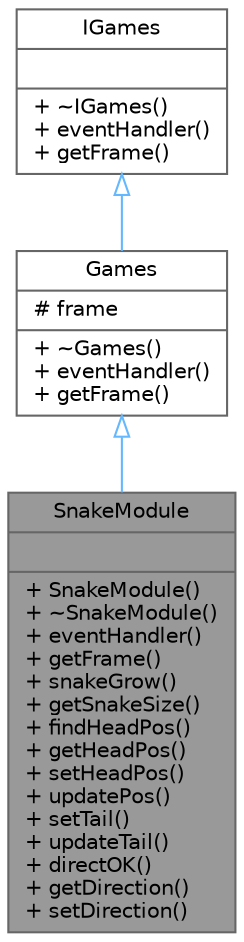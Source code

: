 digraph "SnakeModule"
{
 // LATEX_PDF_SIZE
  bgcolor="transparent";
  edge [fontname=Helvetica,fontsize=10,labelfontname=Helvetica,labelfontsize=10];
  node [fontname=Helvetica,fontsize=10,shape=box,height=0.2,width=0.4];
  Node1 [shape=record,label="{SnakeModule\n||+ SnakeModule()\l+ ~SnakeModule()\l+ eventHandler()\l+ getFrame()\l+ snakeGrow()\l+ getSnakeSize()\l+ findHeadPos()\l+ getHeadPos()\l+ setHeadPos()\l+ updatePos()\l+ setTail()\l+ updateTail()\l+ directOK()\l+ getDirection()\l+ setDirection()\l}",height=0.2,width=0.4,color="gray40", fillcolor="grey60", style="filled", fontcolor="black",tooltip=" "];
  Node2 -> Node1 [dir="back",color="steelblue1",style="solid",arrowtail="onormal"];
  Node2 [shape=record,label="{Games\n|# frame\l|+ ~Games()\l+ eventHandler()\l+ getFrame()\l}",height=0.2,width=0.4,color="gray40", fillcolor="white", style="filled",URL="$classGames.html",tooltip=" "];
  Node3 -> Node2 [dir="back",color="steelblue1",style="solid",arrowtail="onormal"];
  Node3 [shape=record,label="{IGames\n||+ ~IGames()\l+ eventHandler()\l+ getFrame()\l}",height=0.2,width=0.4,color="gray40", fillcolor="white", style="filled",URL="$classIGames.html",tooltip=" "];
}
